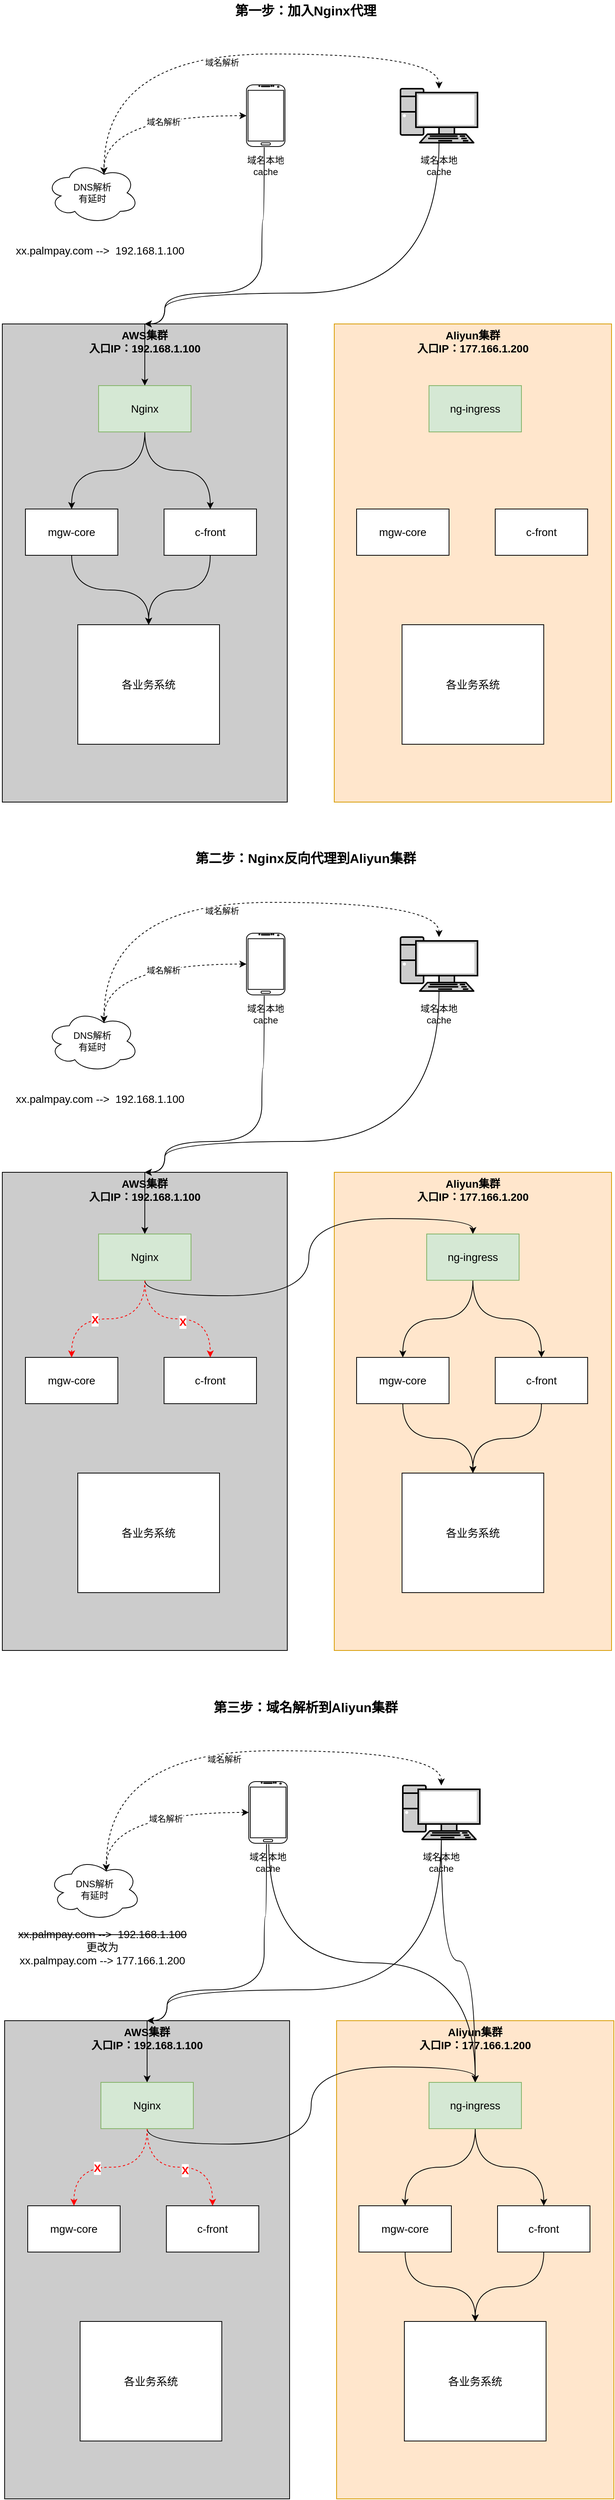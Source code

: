 <mxfile version="20.4.0" type="github">
  <diagram id="9QRmZJ_JlqpsSBRo2RrZ" name="第 1 页">
    <mxGraphModel dx="1298" dy="834" grid="1" gridSize="10" guides="1" tooltips="1" connect="1" arrows="1" fold="1" page="1" pageScale="1" pageWidth="827" pageHeight="1169" math="0" shadow="0">
      <root>
        <mxCell id="0" />
        <mxCell id="1" parent="0" />
        <mxCell id="yUWr70H4J0VbvN4vJr8N-1" value="AWS集群&lt;br&gt;入口IP：192.168.1.100" style="rounded=0;whiteSpace=wrap;html=1;verticalAlign=top;fontStyle=1;fontSize=14;fillColor=#CCCCCC;" parent="1" vertex="1">
          <mxGeometry x="20" y="460" width="370" height="620" as="geometry" />
        </mxCell>
        <mxCell id="yUWr70H4J0VbvN4vJr8N-2" value="Aliyun集群&lt;br&gt;入口IP：177.166.1.200" style="rounded=0;whiteSpace=wrap;html=1;verticalAlign=top;fontStyle=1;fontSize=14;fillColor=#ffe6cc;strokeColor=#d79b00;" parent="1" vertex="1">
          <mxGeometry x="451" y="460" width="360" height="620" as="geometry" />
        </mxCell>
        <mxCell id="yUWr70H4J0VbvN4vJr8N-61" style="edgeStyle=none;rounded=0;orthogonalLoop=1;jettySize=auto;html=1;entryX=0.5;entryY=0;entryDx=0;entryDy=0;strokeColor=#000000;fontSize=14;fontColor=#66CC00;startArrow=none;startFill=0;exitX=0.5;exitY=0;exitDx=0;exitDy=0;" parent="1" source="yUWr70H4J0VbvN4vJr8N-1" target="yUWr70H4J0VbvN4vJr8N-58" edge="1">
          <mxGeometry relative="1" as="geometry">
            <mxPoint x="150" y="420" as="sourcePoint" />
          </mxGeometry>
        </mxCell>
        <mxCell id="yUWr70H4J0VbvN4vJr8N-3" value="DNS解析&lt;br&gt;有延时" style="ellipse;shape=cloud;whiteSpace=wrap;html=1;" parent="1" vertex="1">
          <mxGeometry x="77" y="250" width="120" height="80" as="geometry" />
        </mxCell>
        <mxCell id="yUWr70H4J0VbvN4vJr8N-9" style="edgeStyle=orthogonalEdgeStyle;rounded=0;orthogonalLoop=1;jettySize=auto;html=1;entryX=0.625;entryY=0.2;entryDx=0;entryDy=0;entryPerimeter=0;curved=1;dashed=1;startArrow=classic;startFill=1;" parent="1" source="yUWr70H4J0VbvN4vJr8N-5" target="yUWr70H4J0VbvN4vJr8N-3" edge="1">
          <mxGeometry relative="1" as="geometry" />
        </mxCell>
        <mxCell id="yUWr70H4J0VbvN4vJr8N-11" value="域名解析" style="edgeLabel;html=1;align=center;verticalAlign=middle;resizable=0;points=[];" parent="yUWr70H4J0VbvN4vJr8N-9" vertex="1" connectable="0">
          <mxGeometry x="-0.172" y="8" relative="1" as="geometry">
            <mxPoint as="offset" />
          </mxGeometry>
        </mxCell>
        <mxCell id="yUWr70H4J0VbvN4vJr8N-17" style="rounded=0;orthogonalLoop=1;jettySize=auto;html=1;entryX=0.5;entryY=0;entryDx=0;entryDy=0;fontSize=14;startArrow=none;startFill=0;exitX=0.46;exitY=1.013;exitDx=0;exitDy=0;exitPerimeter=0;fillColor=#f5f5f5;strokeColor=#000000;edgeStyle=orthogonalEdgeStyle;curved=1;" parent="1" source="yUWr70H4J0VbvN4vJr8N-5" target="yUWr70H4J0VbvN4vJr8N-1" edge="1">
          <mxGeometry relative="1" as="geometry">
            <mxPoint x="231" y="420" as="targetPoint" />
            <Array as="points">
              <mxPoint x="360" y="325" />
              <mxPoint x="357" y="325" />
              <mxPoint x="357" y="420" />
              <mxPoint x="231" y="420" />
            </Array>
          </mxGeometry>
        </mxCell>
        <mxCell id="yUWr70H4J0VbvN4vJr8N-5" value="" style="verticalLabelPosition=bottom;verticalAlign=top;html=1;shadow=0;dashed=0;strokeWidth=1;shape=mxgraph.android.phone2;strokeColor=#000000;" parent="1" vertex="1">
          <mxGeometry x="337" y="150" width="50" height="80" as="geometry" />
        </mxCell>
        <mxCell id="yUWr70H4J0VbvN4vJr8N-12" style="edgeStyle=orthogonalEdgeStyle;curved=1;rounded=0;orthogonalLoop=1;jettySize=auto;html=1;entryX=0.625;entryY=0.2;entryDx=0;entryDy=0;entryPerimeter=0;dashed=1;startArrow=classic;startFill=1;" parent="1" source="yUWr70H4J0VbvN4vJr8N-6" target="yUWr70H4J0VbvN4vJr8N-3" edge="1">
          <mxGeometry relative="1" as="geometry">
            <Array as="points">
              <mxPoint x="587" y="110" />
              <mxPoint x="152" y="110" />
            </Array>
          </mxGeometry>
        </mxCell>
        <mxCell id="yUWr70H4J0VbvN4vJr8N-13" value="域名解析" style="edgeLabel;html=1;align=center;verticalAlign=middle;resizable=0;points=[];" parent="yUWr70H4J0VbvN4vJr8N-12" vertex="1" connectable="0">
          <mxGeometry x="0.028" y="11" relative="1" as="geometry">
            <mxPoint as="offset" />
          </mxGeometry>
        </mxCell>
        <mxCell id="yUWr70H4J0VbvN4vJr8N-18" style="edgeStyle=orthogonalEdgeStyle;curved=1;rounded=0;orthogonalLoop=1;jettySize=auto;html=1;entryX=0.5;entryY=0;entryDx=0;entryDy=0;fontSize=14;startArrow=none;startFill=0;exitX=0.5;exitY=1;exitDx=0;exitDy=0;exitPerimeter=0;" parent="1" source="yUWr70H4J0VbvN4vJr8N-6" target="yUWr70H4J0VbvN4vJr8N-1" edge="1">
          <mxGeometry relative="1" as="geometry">
            <mxPoint x="231" y="420" as="targetPoint" />
            <Array as="points">
              <mxPoint x="587" y="420" />
              <mxPoint x="231" y="420" />
            </Array>
          </mxGeometry>
        </mxCell>
        <mxCell id="yUWr70H4J0VbvN4vJr8N-6" value="" style="fontColor=#0066CC;verticalAlign=top;verticalLabelPosition=bottom;labelPosition=center;align=center;html=1;outlineConnect=0;fillColor=#CCCCCC;strokeColor=#000000;gradientColor=none;gradientDirection=north;strokeWidth=2;shape=mxgraph.networks.pc;" parent="1" vertex="1">
          <mxGeometry x="537" y="155" width="100" height="70" as="geometry" />
        </mxCell>
        <mxCell id="yUWr70H4J0VbvN4vJr8N-7" value="域名本地cache" style="text;html=1;strokeColor=none;fillColor=none;align=center;verticalAlign=middle;whiteSpace=wrap;rounded=0;" parent="1" vertex="1">
          <mxGeometry x="332" y="240" width="60" height="30" as="geometry" />
        </mxCell>
        <mxCell id="yUWr70H4J0VbvN4vJr8N-8" value="域名本地cache" style="text;html=1;strokeColor=none;fillColor=none;align=center;verticalAlign=middle;whiteSpace=wrap;rounded=0;" parent="1" vertex="1">
          <mxGeometry x="557" y="240" width="60" height="30" as="geometry" />
        </mxCell>
        <mxCell id="yUWr70H4J0VbvN4vJr8N-14" value="xx.palmpay.com --&amp;gt;&amp;nbsp; 192.168.1.100" style="text;html=1;strokeColor=none;fillColor=none;align=center;verticalAlign=middle;whiteSpace=wrap;rounded=0;fontSize=14;" parent="1" vertex="1">
          <mxGeometry x="17" y="340" width="260" height="50" as="geometry" />
        </mxCell>
        <mxCell id="yUWr70H4J0VbvN4vJr8N-64" style="edgeStyle=orthogonalEdgeStyle;curved=1;rounded=0;orthogonalLoop=1;jettySize=auto;html=1;entryX=0.5;entryY=0;entryDx=0;entryDy=0;strokeColor=#000000;fontSize=14;fontColor=#66CC00;startArrow=none;startFill=0;" parent="1" source="yUWr70H4J0VbvN4vJr8N-15" target="yUWr70H4J0VbvN4vJr8N-20" edge="1">
          <mxGeometry relative="1" as="geometry" />
        </mxCell>
        <mxCell id="yUWr70H4J0VbvN4vJr8N-15" value="mgw-core" style="rounded=0;whiteSpace=wrap;html=1;strokeColor=#000000;fontSize=14;fillColor=#FFFFFF;" parent="1" vertex="1">
          <mxGeometry x="50" y="700" width="120" height="60" as="geometry" />
        </mxCell>
        <mxCell id="yUWr70H4J0VbvN4vJr8N-20" value="各业务系统" style="rounded=0;whiteSpace=wrap;html=1;strokeColor=#000000;fontSize=14;fillColor=#FFFFFF;" parent="1" vertex="1">
          <mxGeometry x="118" y="850" width="184" height="155" as="geometry" />
        </mxCell>
        <mxCell id="yUWr70H4J0VbvN4vJr8N-23" value="mgw-core" style="rounded=0;whiteSpace=wrap;html=1;strokeColor=#000000;fontSize=14;fillColor=#FFFFFF;" parent="1" vertex="1">
          <mxGeometry x="480" y="700" width="120" height="60" as="geometry" />
        </mxCell>
        <mxCell id="yUWr70H4J0VbvN4vJr8N-25" value="各业务系统" style="rounded=0;whiteSpace=wrap;html=1;strokeColor=#000000;fontSize=14;fillColor=#FFFFFF;" parent="1" vertex="1">
          <mxGeometry x="539" y="850" width="184" height="155" as="geometry" />
        </mxCell>
        <mxCell id="yUWr70H4J0VbvN4vJr8N-62" style="edgeStyle=orthogonalEdgeStyle;rounded=0;orthogonalLoop=1;jettySize=auto;html=1;entryX=0.5;entryY=0;entryDx=0;entryDy=0;strokeColor=#000000;fontSize=14;fontColor=#66CC00;startArrow=none;startFill=0;exitX=0.5;exitY=1;exitDx=0;exitDy=0;curved=1;" parent="1" source="yUWr70H4J0VbvN4vJr8N-58" target="yUWr70H4J0VbvN4vJr8N-15" edge="1">
          <mxGeometry relative="1" as="geometry" />
        </mxCell>
        <mxCell id="yUWr70H4J0VbvN4vJr8N-63" style="edgeStyle=orthogonalEdgeStyle;curved=1;rounded=0;orthogonalLoop=1;jettySize=auto;html=1;entryX=0.5;entryY=0;entryDx=0;entryDy=0;strokeColor=#000000;fontSize=14;fontColor=#66CC00;startArrow=none;startFill=0;" parent="1" source="yUWr70H4J0VbvN4vJr8N-58" target="yUWr70H4J0VbvN4vJr8N-59" edge="1">
          <mxGeometry relative="1" as="geometry" />
        </mxCell>
        <mxCell id="yUWr70H4J0VbvN4vJr8N-58" value="Nginx" style="rounded=0;whiteSpace=wrap;html=1;strokeColor=#82b366;fontSize=14;fillColor=#d5e8d4;" parent="1" vertex="1">
          <mxGeometry x="145" y="540" width="120" height="60" as="geometry" />
        </mxCell>
        <mxCell id="yUWr70H4J0VbvN4vJr8N-65" style="edgeStyle=orthogonalEdgeStyle;curved=1;rounded=0;orthogonalLoop=1;jettySize=auto;html=1;entryX=0.5;entryY=0;entryDx=0;entryDy=0;strokeColor=#000000;fontSize=14;fontColor=#66CC00;startArrow=none;startFill=0;" parent="1" source="yUWr70H4J0VbvN4vJr8N-59" target="yUWr70H4J0VbvN4vJr8N-20" edge="1">
          <mxGeometry relative="1" as="geometry" />
        </mxCell>
        <mxCell id="yUWr70H4J0VbvN4vJr8N-59" value="c-front" style="rounded=0;whiteSpace=wrap;html=1;strokeColor=#000000;fontSize=14;fillColor=#FFFFFF;" parent="1" vertex="1">
          <mxGeometry x="230" y="700" width="120" height="60" as="geometry" />
        </mxCell>
        <mxCell id="yUWr70H4J0VbvN4vJr8N-60" value="c-front" style="rounded=0;whiteSpace=wrap;html=1;strokeColor=#000000;fontSize=14;fillColor=#FFFFFF;" parent="1" vertex="1">
          <mxGeometry x="660" y="700" width="120" height="60" as="geometry" />
        </mxCell>
        <mxCell id="yUWr70H4J0VbvN4vJr8N-66" value="AWS集群&lt;br&gt;入口IP：192.168.1.100" style="rounded=0;whiteSpace=wrap;html=1;verticalAlign=top;fontStyle=1;fontSize=14;fillColor=#CCCCCC;" parent="1" vertex="1">
          <mxGeometry x="20" y="1560" width="370" height="620" as="geometry" />
        </mxCell>
        <mxCell id="yUWr70H4J0VbvN4vJr8N-67" value="Aliyun集群&lt;br&gt;入口IP：177.166.1.200" style="rounded=0;whiteSpace=wrap;html=1;verticalAlign=top;fontStyle=1;fontSize=14;fillColor=#ffe6cc;strokeColor=#d79b00;" parent="1" vertex="1">
          <mxGeometry x="451" y="1560" width="360" height="620" as="geometry" />
        </mxCell>
        <mxCell id="yUWr70H4J0VbvN4vJr8N-68" style="edgeStyle=none;rounded=0;orthogonalLoop=1;jettySize=auto;html=1;entryX=0.5;entryY=0;entryDx=0;entryDy=0;strokeColor=#000000;fontSize=14;fontColor=#66CC00;startArrow=none;startFill=0;exitX=0.5;exitY=0;exitDx=0;exitDy=0;" parent="1" source="yUWr70H4J0VbvN4vJr8N-66" target="yUWr70H4J0VbvN4vJr8N-88" edge="1">
          <mxGeometry relative="1" as="geometry">
            <mxPoint x="150" y="1520" as="sourcePoint" />
          </mxGeometry>
        </mxCell>
        <mxCell id="yUWr70H4J0VbvN4vJr8N-69" value="DNS解析&lt;br&gt;有延时" style="ellipse;shape=cloud;whiteSpace=wrap;html=1;" parent="1" vertex="1">
          <mxGeometry x="77" y="1350" width="120" height="80" as="geometry" />
        </mxCell>
        <mxCell id="yUWr70H4J0VbvN4vJr8N-70" style="edgeStyle=orthogonalEdgeStyle;rounded=0;orthogonalLoop=1;jettySize=auto;html=1;entryX=0.625;entryY=0.2;entryDx=0;entryDy=0;entryPerimeter=0;curved=1;dashed=1;startArrow=classic;startFill=1;" parent="1" source="yUWr70H4J0VbvN4vJr8N-73" target="yUWr70H4J0VbvN4vJr8N-69" edge="1">
          <mxGeometry relative="1" as="geometry" />
        </mxCell>
        <mxCell id="yUWr70H4J0VbvN4vJr8N-71" value="域名解析" style="edgeLabel;html=1;align=center;verticalAlign=middle;resizable=0;points=[];" parent="yUWr70H4J0VbvN4vJr8N-70" vertex="1" connectable="0">
          <mxGeometry x="-0.172" y="8" relative="1" as="geometry">
            <mxPoint as="offset" />
          </mxGeometry>
        </mxCell>
        <mxCell id="yUWr70H4J0VbvN4vJr8N-72" style="rounded=0;orthogonalLoop=1;jettySize=auto;html=1;entryX=0.5;entryY=0;entryDx=0;entryDy=0;fontSize=14;startArrow=none;startFill=0;exitX=0.46;exitY=1.013;exitDx=0;exitDy=0;exitPerimeter=0;fillColor=#f5f5f5;strokeColor=#000000;edgeStyle=orthogonalEdgeStyle;curved=1;" parent="1" source="yUWr70H4J0VbvN4vJr8N-73" target="yUWr70H4J0VbvN4vJr8N-66" edge="1">
          <mxGeometry relative="1" as="geometry">
            <mxPoint x="231" y="1520" as="targetPoint" />
            <Array as="points">
              <mxPoint x="360" y="1425" />
              <mxPoint x="357" y="1425" />
              <mxPoint x="357" y="1520" />
              <mxPoint x="231" y="1520" />
            </Array>
          </mxGeometry>
        </mxCell>
        <mxCell id="yUWr70H4J0VbvN4vJr8N-73" value="" style="verticalLabelPosition=bottom;verticalAlign=top;html=1;shadow=0;dashed=0;strokeWidth=1;shape=mxgraph.android.phone2;strokeColor=#000000;" parent="1" vertex="1">
          <mxGeometry x="337" y="1250" width="50" height="80" as="geometry" />
        </mxCell>
        <mxCell id="yUWr70H4J0VbvN4vJr8N-74" style="edgeStyle=orthogonalEdgeStyle;curved=1;rounded=0;orthogonalLoop=1;jettySize=auto;html=1;entryX=0.625;entryY=0.2;entryDx=0;entryDy=0;entryPerimeter=0;dashed=1;startArrow=classic;startFill=1;" parent="1" source="yUWr70H4J0VbvN4vJr8N-77" target="yUWr70H4J0VbvN4vJr8N-69" edge="1">
          <mxGeometry relative="1" as="geometry">
            <Array as="points">
              <mxPoint x="587" y="1210" />
              <mxPoint x="152" y="1210" />
            </Array>
          </mxGeometry>
        </mxCell>
        <mxCell id="yUWr70H4J0VbvN4vJr8N-75" value="域名解析" style="edgeLabel;html=1;align=center;verticalAlign=middle;resizable=0;points=[];" parent="yUWr70H4J0VbvN4vJr8N-74" vertex="1" connectable="0">
          <mxGeometry x="0.028" y="11" relative="1" as="geometry">
            <mxPoint as="offset" />
          </mxGeometry>
        </mxCell>
        <mxCell id="yUWr70H4J0VbvN4vJr8N-76" style="edgeStyle=orthogonalEdgeStyle;curved=1;rounded=0;orthogonalLoop=1;jettySize=auto;html=1;entryX=0.5;entryY=0;entryDx=0;entryDy=0;fontSize=14;startArrow=none;startFill=0;exitX=0.5;exitY=1;exitDx=0;exitDy=0;exitPerimeter=0;" parent="1" source="yUWr70H4J0VbvN4vJr8N-77" target="yUWr70H4J0VbvN4vJr8N-66" edge="1">
          <mxGeometry relative="1" as="geometry">
            <mxPoint x="231" y="1520" as="targetPoint" />
            <Array as="points">
              <mxPoint x="587" y="1520" />
              <mxPoint x="231" y="1520" />
            </Array>
          </mxGeometry>
        </mxCell>
        <mxCell id="yUWr70H4J0VbvN4vJr8N-77" value="" style="fontColor=#0066CC;verticalAlign=top;verticalLabelPosition=bottom;labelPosition=center;align=center;html=1;outlineConnect=0;fillColor=#CCCCCC;strokeColor=#000000;gradientColor=none;gradientDirection=north;strokeWidth=2;shape=mxgraph.networks.pc;" parent="1" vertex="1">
          <mxGeometry x="537" y="1255" width="100" height="70" as="geometry" />
        </mxCell>
        <mxCell id="yUWr70H4J0VbvN4vJr8N-78" value="域名本地cache" style="text;html=1;strokeColor=none;fillColor=none;align=center;verticalAlign=middle;whiteSpace=wrap;rounded=0;" parent="1" vertex="1">
          <mxGeometry x="332" y="1340" width="60" height="30" as="geometry" />
        </mxCell>
        <mxCell id="yUWr70H4J0VbvN4vJr8N-79" value="域名本地cache" style="text;html=1;strokeColor=none;fillColor=none;align=center;verticalAlign=middle;whiteSpace=wrap;rounded=0;" parent="1" vertex="1">
          <mxGeometry x="557" y="1340" width="60" height="30" as="geometry" />
        </mxCell>
        <mxCell id="yUWr70H4J0VbvN4vJr8N-80" value="xx.palmpay.com --&amp;gt;&amp;nbsp; 192.168.1.100" style="text;html=1;strokeColor=none;fillColor=none;align=center;verticalAlign=middle;whiteSpace=wrap;rounded=0;fontSize=14;" parent="1" vertex="1">
          <mxGeometry x="17" y="1440" width="260" height="50" as="geometry" />
        </mxCell>
        <mxCell id="yUWr70H4J0VbvN4vJr8N-82" value="mgw-core" style="rounded=0;whiteSpace=wrap;html=1;strokeColor=#000000;fontSize=14;fillColor=#FFFFFF;" parent="1" vertex="1">
          <mxGeometry x="50" y="1800" width="120" height="60" as="geometry" />
        </mxCell>
        <mxCell id="yUWr70H4J0VbvN4vJr8N-83" value="各业务系统" style="rounded=0;whiteSpace=wrap;html=1;strokeColor=#000000;fontSize=14;fillColor=#FFFFFF;" parent="1" vertex="1">
          <mxGeometry x="118" y="1950" width="184" height="155" as="geometry" />
        </mxCell>
        <mxCell id="yUWr70H4J0VbvN4vJr8N-92" style="edgeStyle=orthogonalEdgeStyle;curved=1;rounded=0;orthogonalLoop=1;jettySize=auto;html=1;entryX=0.5;entryY=0;entryDx=0;entryDy=0;strokeColor=#000000;fontSize=14;fontColor=#66CC00;startArrow=none;startFill=0;" parent="1" source="yUWr70H4J0VbvN4vJr8N-84" target="yUWr70H4J0VbvN4vJr8N-85" edge="1">
          <mxGeometry relative="1" as="geometry" />
        </mxCell>
        <mxCell id="yUWr70H4J0VbvN4vJr8N-84" value="mgw-core" style="rounded=0;whiteSpace=wrap;html=1;strokeColor=#000000;fontSize=14;fillColor=#FFFFFF;" parent="1" vertex="1">
          <mxGeometry x="480" y="1800" width="120" height="60" as="geometry" />
        </mxCell>
        <mxCell id="yUWr70H4J0VbvN4vJr8N-85" value="各业务系统" style="rounded=0;whiteSpace=wrap;html=1;strokeColor=#000000;fontSize=14;fillColor=#FFFFFF;" parent="1" vertex="1">
          <mxGeometry x="539" y="1950" width="184" height="155" as="geometry" />
        </mxCell>
        <mxCell id="yUWr70H4J0VbvN4vJr8N-87" style="edgeStyle=orthogonalEdgeStyle;curved=1;rounded=0;orthogonalLoop=1;jettySize=auto;html=1;entryX=0.5;entryY=0;entryDx=0;entryDy=0;strokeColor=#000000;fontSize=14;fontColor=#66CC00;startArrow=none;startFill=0;exitX=0.5;exitY=1;exitDx=0;exitDy=0;" parent="1" source="yUWr70H4J0VbvN4vJr8N-88" target="qx-OIAsLTFVd04xSzO7_-2" edge="1">
          <mxGeometry relative="1" as="geometry" />
        </mxCell>
        <mxCell id="yUWr70H4J0VbvN4vJr8N-94" style="edgeStyle=orthogonalEdgeStyle;curved=1;rounded=0;orthogonalLoop=1;jettySize=auto;html=1;entryX=0.5;entryY=0;entryDx=0;entryDy=0;strokeColor=#FF0000;fontSize=14;fontColor=#66CC00;startArrow=none;startFill=0;dashed=1;" parent="1" source="yUWr70H4J0VbvN4vJr8N-88" target="yUWr70H4J0VbvN4vJr8N-82" edge="1">
          <mxGeometry relative="1" as="geometry" />
        </mxCell>
        <mxCell id="yUWr70H4J0VbvN4vJr8N-96" value="X" style="edgeLabel;html=1;align=center;verticalAlign=middle;resizable=0;points=[];fontSize=14;fontColor=#FF0000;fontStyle=1" parent="yUWr70H4J0VbvN4vJr8N-94" vertex="1" connectable="0">
          <mxGeometry x="0.179" y="1" relative="1" as="geometry">
            <mxPoint as="offset" />
          </mxGeometry>
        </mxCell>
        <mxCell id="yUWr70H4J0VbvN4vJr8N-95" style="edgeStyle=orthogonalEdgeStyle;curved=1;rounded=0;orthogonalLoop=1;jettySize=auto;html=1;entryX=0.5;entryY=0;entryDx=0;entryDy=0;strokeColor=#FF0000;fontSize=14;fontColor=#66CC00;startArrow=none;startFill=0;dashed=1;" parent="1" source="yUWr70H4J0VbvN4vJr8N-88" target="yUWr70H4J0VbvN4vJr8N-90" edge="1">
          <mxGeometry relative="1" as="geometry" />
        </mxCell>
        <mxCell id="yUWr70H4J0VbvN4vJr8N-97" value="X" style="edgeLabel;html=1;align=center;verticalAlign=middle;resizable=0;points=[];fontSize=14;fontColor=#FF0000;fontStyle=1" parent="yUWr70H4J0VbvN4vJr8N-95" vertex="1" connectable="0">
          <mxGeometry x="0.07" y="-4" relative="1" as="geometry">
            <mxPoint as="offset" />
          </mxGeometry>
        </mxCell>
        <mxCell id="yUWr70H4J0VbvN4vJr8N-88" value="Nginx" style="rounded=0;whiteSpace=wrap;html=1;strokeColor=#82b366;fontSize=14;fillColor=#d5e8d4;" parent="1" vertex="1">
          <mxGeometry x="145" y="1640" width="120" height="60" as="geometry" />
        </mxCell>
        <mxCell id="yUWr70H4J0VbvN4vJr8N-90" value="c-front" style="rounded=0;whiteSpace=wrap;html=1;strokeColor=#000000;fontSize=14;fillColor=#FFFFFF;" parent="1" vertex="1">
          <mxGeometry x="230" y="1800" width="120" height="60" as="geometry" />
        </mxCell>
        <mxCell id="yUWr70H4J0VbvN4vJr8N-93" style="edgeStyle=orthogonalEdgeStyle;curved=1;rounded=0;orthogonalLoop=1;jettySize=auto;html=1;entryX=0.5;entryY=0;entryDx=0;entryDy=0;strokeColor=#000000;fontSize=14;fontColor=#66CC00;startArrow=none;startFill=0;" parent="1" source="yUWr70H4J0VbvN4vJr8N-91" target="yUWr70H4J0VbvN4vJr8N-85" edge="1">
          <mxGeometry relative="1" as="geometry" />
        </mxCell>
        <mxCell id="yUWr70H4J0VbvN4vJr8N-91" value="c-front" style="rounded=0;whiteSpace=wrap;html=1;strokeColor=#000000;fontSize=14;fillColor=#FFFFFF;" parent="1" vertex="1">
          <mxGeometry x="660" y="1800" width="120" height="60" as="geometry" />
        </mxCell>
        <mxCell id="yUWr70H4J0VbvN4vJr8N-99" value="AWS集群&lt;br&gt;入口IP：192.168.1.100" style="rounded=0;whiteSpace=wrap;html=1;verticalAlign=top;fontStyle=1;fontSize=14;fillColor=#CCCCCC;" parent="1" vertex="1">
          <mxGeometry x="23" y="2660" width="370" height="620" as="geometry" />
        </mxCell>
        <mxCell id="yUWr70H4J0VbvN4vJr8N-100" value="Aliyun集群&lt;br&gt;入口IP：177.166.1.200" style="rounded=0;whiteSpace=wrap;html=1;verticalAlign=top;fontStyle=1;fontSize=14;fillColor=#ffe6cc;strokeColor=#d79b00;" parent="1" vertex="1">
          <mxGeometry x="454" y="2660" width="360" height="620" as="geometry" />
        </mxCell>
        <mxCell id="yUWr70H4J0VbvN4vJr8N-101" style="edgeStyle=none;rounded=0;orthogonalLoop=1;jettySize=auto;html=1;entryX=0.5;entryY=0;entryDx=0;entryDy=0;strokeColor=#000000;fontSize=14;fontColor=#66CC00;startArrow=none;startFill=0;exitX=0.5;exitY=0;exitDx=0;exitDy=0;" parent="1" source="yUWr70H4J0VbvN4vJr8N-99" target="yUWr70H4J0VbvN4vJr8N-125" edge="1">
          <mxGeometry relative="1" as="geometry">
            <mxPoint x="153" y="2620" as="sourcePoint" />
          </mxGeometry>
        </mxCell>
        <mxCell id="yUWr70H4J0VbvN4vJr8N-102" value="DNS解析&lt;br&gt;有延时" style="ellipse;shape=cloud;whiteSpace=wrap;html=1;" parent="1" vertex="1">
          <mxGeometry x="80" y="2450" width="120" height="80" as="geometry" />
        </mxCell>
        <mxCell id="yUWr70H4J0VbvN4vJr8N-103" style="edgeStyle=orthogonalEdgeStyle;rounded=0;orthogonalLoop=1;jettySize=auto;html=1;entryX=0.625;entryY=0.2;entryDx=0;entryDy=0;entryPerimeter=0;curved=1;dashed=1;startArrow=classic;startFill=1;" parent="1" source="yUWr70H4J0VbvN4vJr8N-106" target="yUWr70H4J0VbvN4vJr8N-102" edge="1">
          <mxGeometry relative="1" as="geometry" />
        </mxCell>
        <mxCell id="yUWr70H4J0VbvN4vJr8N-104" value="域名解析" style="edgeLabel;html=1;align=center;verticalAlign=middle;resizable=0;points=[];" parent="yUWr70H4J0VbvN4vJr8N-103" vertex="1" connectable="0">
          <mxGeometry x="-0.172" y="8" relative="1" as="geometry">
            <mxPoint as="offset" />
          </mxGeometry>
        </mxCell>
        <mxCell id="yUWr70H4J0VbvN4vJr8N-105" style="rounded=0;orthogonalLoop=1;jettySize=auto;html=1;entryX=0.5;entryY=0;entryDx=0;entryDy=0;fontSize=14;startArrow=none;startFill=0;exitX=0.46;exitY=1.013;exitDx=0;exitDy=0;exitPerimeter=0;fillColor=#f5f5f5;strokeColor=#000000;edgeStyle=orthogonalEdgeStyle;curved=1;" parent="1" source="yUWr70H4J0VbvN4vJr8N-106" target="yUWr70H4J0VbvN4vJr8N-99" edge="1">
          <mxGeometry relative="1" as="geometry">
            <mxPoint x="234" y="2620" as="targetPoint" />
            <Array as="points">
              <mxPoint x="363" y="2525" />
              <mxPoint x="360" y="2525" />
              <mxPoint x="360" y="2620" />
              <mxPoint x="234" y="2620" />
            </Array>
          </mxGeometry>
        </mxCell>
        <mxCell id="yUWr70H4J0VbvN4vJr8N-130" style="edgeStyle=orthogonalEdgeStyle;curved=1;rounded=0;orthogonalLoop=1;jettySize=auto;html=1;entryX=0.5;entryY=0;entryDx=0;entryDy=0;strokeColor=#000000;fontSize=14;fontColor=#FF0000;startArrow=none;startFill=0;exitX=0.52;exitY=1.013;exitDx=0;exitDy=0;exitPerimeter=0;" parent="1" source="yUWr70H4J0VbvN4vJr8N-106" target="qx-OIAsLTFVd04xSzO7_-5" edge="1">
          <mxGeometry relative="1" as="geometry" />
        </mxCell>
        <mxCell id="yUWr70H4J0VbvN4vJr8N-106" value="" style="verticalLabelPosition=bottom;verticalAlign=top;html=1;shadow=0;dashed=0;strokeWidth=1;shape=mxgraph.android.phone2;strokeColor=#000000;" parent="1" vertex="1">
          <mxGeometry x="340" y="2350" width="50" height="80" as="geometry" />
        </mxCell>
        <mxCell id="yUWr70H4J0VbvN4vJr8N-107" style="edgeStyle=orthogonalEdgeStyle;curved=1;rounded=0;orthogonalLoop=1;jettySize=auto;html=1;entryX=0.625;entryY=0.2;entryDx=0;entryDy=0;entryPerimeter=0;dashed=1;startArrow=classic;startFill=1;" parent="1" source="yUWr70H4J0VbvN4vJr8N-110" target="yUWr70H4J0VbvN4vJr8N-102" edge="1">
          <mxGeometry relative="1" as="geometry">
            <Array as="points">
              <mxPoint x="590" y="2310" />
              <mxPoint x="155" y="2310" />
            </Array>
          </mxGeometry>
        </mxCell>
        <mxCell id="yUWr70H4J0VbvN4vJr8N-108" value="域名解析" style="edgeLabel;html=1;align=center;verticalAlign=middle;resizable=0;points=[];" parent="yUWr70H4J0VbvN4vJr8N-107" vertex="1" connectable="0">
          <mxGeometry x="0.028" y="11" relative="1" as="geometry">
            <mxPoint as="offset" />
          </mxGeometry>
        </mxCell>
        <mxCell id="yUWr70H4J0VbvN4vJr8N-109" style="edgeStyle=orthogonalEdgeStyle;curved=1;rounded=0;orthogonalLoop=1;jettySize=auto;html=1;entryX=0.5;entryY=0;entryDx=0;entryDy=0;fontSize=14;startArrow=none;startFill=0;exitX=0.5;exitY=1;exitDx=0;exitDy=0;exitPerimeter=0;" parent="1" source="yUWr70H4J0VbvN4vJr8N-110" target="yUWr70H4J0VbvN4vJr8N-99" edge="1">
          <mxGeometry relative="1" as="geometry">
            <mxPoint x="234" y="2620" as="targetPoint" />
            <Array as="points">
              <mxPoint x="590" y="2620" />
              <mxPoint x="234" y="2620" />
            </Array>
          </mxGeometry>
        </mxCell>
        <mxCell id="yUWr70H4J0VbvN4vJr8N-129" style="edgeStyle=orthogonalEdgeStyle;curved=1;rounded=0;orthogonalLoop=1;jettySize=auto;html=1;entryX=0.5;entryY=0;entryDx=0;entryDy=0;strokeColor=#000000;fontSize=14;fontColor=#FF0000;startArrow=none;startFill=0;" parent="1" source="yUWr70H4J0VbvN4vJr8N-110" target="qx-OIAsLTFVd04xSzO7_-5" edge="1">
          <mxGeometry relative="1" as="geometry" />
        </mxCell>
        <mxCell id="yUWr70H4J0VbvN4vJr8N-110" value="" style="fontColor=#0066CC;verticalAlign=top;verticalLabelPosition=bottom;labelPosition=center;align=center;html=1;outlineConnect=0;fillColor=#CCCCCC;strokeColor=#000000;gradientColor=none;gradientDirection=north;strokeWidth=2;shape=mxgraph.networks.pc;" parent="1" vertex="1">
          <mxGeometry x="540" y="2355" width="100" height="70" as="geometry" />
        </mxCell>
        <mxCell id="yUWr70H4J0VbvN4vJr8N-111" value="域名本地cache" style="text;html=1;strokeColor=none;fillColor=none;align=center;verticalAlign=middle;whiteSpace=wrap;rounded=0;" parent="1" vertex="1">
          <mxGeometry x="335" y="2440" width="60" height="30" as="geometry" />
        </mxCell>
        <mxCell id="yUWr70H4J0VbvN4vJr8N-112" value="域名本地cache" style="text;html=1;strokeColor=none;fillColor=none;align=center;verticalAlign=middle;whiteSpace=wrap;rounded=0;" parent="1" vertex="1">
          <mxGeometry x="560" y="2440" width="60" height="30" as="geometry" />
        </mxCell>
        <mxCell id="yUWr70H4J0VbvN4vJr8N-113" value="&lt;strike&gt;xx.palmpay.com --&amp;gt;&amp;nbsp; 192.168.1.100&lt;/strike&gt;&lt;br&gt;更改为&lt;br&gt;xx.palmpay.com --&amp;gt; 177.166.1.200" style="text;html=1;strokeColor=none;fillColor=none;align=center;verticalAlign=middle;whiteSpace=wrap;rounded=0;fontSize=14;" parent="1" vertex="1">
          <mxGeometry x="20" y="2540" width="260" height="50" as="geometry" />
        </mxCell>
        <mxCell id="yUWr70H4J0VbvN4vJr8N-114" value="mgw-core" style="rounded=0;whiteSpace=wrap;html=1;strokeColor=#000000;fontSize=14;fillColor=#FFFFFF;" parent="1" vertex="1">
          <mxGeometry x="53" y="2900" width="120" height="60" as="geometry" />
        </mxCell>
        <mxCell id="yUWr70H4J0VbvN4vJr8N-115" value="各业务系统" style="rounded=0;whiteSpace=wrap;html=1;strokeColor=#000000;fontSize=14;fillColor=#FFFFFF;" parent="1" vertex="1">
          <mxGeometry x="121" y="3050" width="184" height="155" as="geometry" />
        </mxCell>
        <mxCell id="yUWr70H4J0VbvN4vJr8N-116" style="edgeStyle=orthogonalEdgeStyle;curved=1;rounded=0;orthogonalLoop=1;jettySize=auto;html=1;entryX=0.5;entryY=0;entryDx=0;entryDy=0;strokeColor=#000000;fontSize=14;fontColor=#66CC00;startArrow=none;startFill=0;" parent="1" source="yUWr70H4J0VbvN4vJr8N-117" target="yUWr70H4J0VbvN4vJr8N-118" edge="1">
          <mxGeometry relative="1" as="geometry" />
        </mxCell>
        <mxCell id="yUWr70H4J0VbvN4vJr8N-117" value="mgw-core" style="rounded=0;whiteSpace=wrap;html=1;strokeColor=#000000;fontSize=14;fillColor=#FFFFFF;" parent="1" vertex="1">
          <mxGeometry x="483" y="2900" width="120" height="60" as="geometry" />
        </mxCell>
        <mxCell id="yUWr70H4J0VbvN4vJr8N-118" value="各业务系统" style="rounded=0;whiteSpace=wrap;html=1;strokeColor=#000000;fontSize=14;fillColor=#FFFFFF;" parent="1" vertex="1">
          <mxGeometry x="542" y="3050" width="184" height="155" as="geometry" />
        </mxCell>
        <mxCell id="yUWr70H4J0VbvN4vJr8N-120" style="edgeStyle=orthogonalEdgeStyle;curved=1;rounded=0;orthogonalLoop=1;jettySize=auto;html=1;entryX=0.5;entryY=0;entryDx=0;entryDy=0;strokeColor=#000000;fontSize=14;fontColor=#66CC00;startArrow=none;startFill=0;exitX=0.5;exitY=1;exitDx=0;exitDy=0;" parent="1" source="yUWr70H4J0VbvN4vJr8N-125" target="qx-OIAsLTFVd04xSzO7_-5" edge="1">
          <mxGeometry relative="1" as="geometry" />
        </mxCell>
        <mxCell id="yUWr70H4J0VbvN4vJr8N-121" style="edgeStyle=orthogonalEdgeStyle;curved=1;rounded=0;orthogonalLoop=1;jettySize=auto;html=1;entryX=0.5;entryY=0;entryDx=0;entryDy=0;strokeColor=#FF0000;fontSize=14;fontColor=#66CC00;startArrow=none;startFill=0;dashed=1;" parent="1" source="yUWr70H4J0VbvN4vJr8N-125" target="yUWr70H4J0VbvN4vJr8N-114" edge="1">
          <mxGeometry relative="1" as="geometry" />
        </mxCell>
        <mxCell id="yUWr70H4J0VbvN4vJr8N-122" value="X" style="edgeLabel;html=1;align=center;verticalAlign=middle;resizable=0;points=[];fontSize=14;fontColor=#FF0000;fontStyle=1" parent="yUWr70H4J0VbvN4vJr8N-121" vertex="1" connectable="0">
          <mxGeometry x="0.179" y="1" relative="1" as="geometry">
            <mxPoint as="offset" />
          </mxGeometry>
        </mxCell>
        <mxCell id="yUWr70H4J0VbvN4vJr8N-123" style="edgeStyle=orthogonalEdgeStyle;curved=1;rounded=0;orthogonalLoop=1;jettySize=auto;html=1;entryX=0.5;entryY=0;entryDx=0;entryDy=0;strokeColor=#FF0000;fontSize=14;fontColor=#66CC00;startArrow=none;startFill=0;dashed=1;" parent="1" source="yUWr70H4J0VbvN4vJr8N-125" target="yUWr70H4J0VbvN4vJr8N-126" edge="1">
          <mxGeometry relative="1" as="geometry" />
        </mxCell>
        <mxCell id="yUWr70H4J0VbvN4vJr8N-124" value="X" style="edgeLabel;html=1;align=center;verticalAlign=middle;resizable=0;points=[];fontSize=14;fontColor=#FF0000;fontStyle=1" parent="yUWr70H4J0VbvN4vJr8N-123" vertex="1" connectable="0">
          <mxGeometry x="0.07" y="-4" relative="1" as="geometry">
            <mxPoint as="offset" />
          </mxGeometry>
        </mxCell>
        <mxCell id="yUWr70H4J0VbvN4vJr8N-125" value="Nginx" style="rounded=0;whiteSpace=wrap;html=1;strokeColor=#82b366;fontSize=14;fillColor=#d5e8d4;" parent="1" vertex="1">
          <mxGeometry x="148" y="2740" width="120" height="60" as="geometry" />
        </mxCell>
        <mxCell id="yUWr70H4J0VbvN4vJr8N-126" value="c-front" style="rounded=0;whiteSpace=wrap;html=1;strokeColor=#000000;fontSize=14;fillColor=#FFFFFF;" parent="1" vertex="1">
          <mxGeometry x="233" y="2900" width="120" height="60" as="geometry" />
        </mxCell>
        <mxCell id="yUWr70H4J0VbvN4vJr8N-127" style="edgeStyle=orthogonalEdgeStyle;curved=1;rounded=0;orthogonalLoop=1;jettySize=auto;html=1;entryX=0.5;entryY=0;entryDx=0;entryDy=0;strokeColor=#000000;fontSize=14;fontColor=#66CC00;startArrow=none;startFill=0;" parent="1" source="yUWr70H4J0VbvN4vJr8N-128" target="yUWr70H4J0VbvN4vJr8N-118" edge="1">
          <mxGeometry relative="1" as="geometry" />
        </mxCell>
        <mxCell id="yUWr70H4J0VbvN4vJr8N-128" value="c-front" style="rounded=0;whiteSpace=wrap;html=1;strokeColor=#000000;fontSize=14;fillColor=#FFFFFF;" parent="1" vertex="1">
          <mxGeometry x="663" y="2900" width="120" height="60" as="geometry" />
        </mxCell>
        <mxCell id="yUWr70H4J0VbvN4vJr8N-133" value="第一步：加入Nginx代理" style="text;html=1;strokeColor=none;fillColor=none;align=center;verticalAlign=middle;whiteSpace=wrap;rounded=0;fontSize=17;fontColor=#000000;fontStyle=1" parent="1" vertex="1">
          <mxGeometry x="314" y="40" width="200" height="30" as="geometry" />
        </mxCell>
        <mxCell id="yUWr70H4J0VbvN4vJr8N-134" value="第二步：Nginx反向代理到Aliyun集群" style="text;html=1;strokeColor=none;fillColor=none;align=center;verticalAlign=middle;whiteSpace=wrap;rounded=0;fontSize=17;fontColor=#000000;fontStyle=1" parent="1" vertex="1">
          <mxGeometry x="264" y="1139" width="300" height="30" as="geometry" />
        </mxCell>
        <mxCell id="yUWr70H4J0VbvN4vJr8N-135" value="第三步：域名解析到Aliyun集群" style="text;html=1;strokeColor=none;fillColor=none;align=center;verticalAlign=middle;whiteSpace=wrap;rounded=0;fontSize=17;fontColor=#000000;fontStyle=1" parent="1" vertex="1">
          <mxGeometry x="264" y="2240" width="300" height="30" as="geometry" />
        </mxCell>
        <mxCell id="qx-OIAsLTFVd04xSzO7_-1" value="ng-ingress" style="rounded=0;whiteSpace=wrap;html=1;strokeColor=#82b366;fontSize=14;fillColor=#d5e8d4;" vertex="1" parent="1">
          <mxGeometry x="574" y="540" width="120" height="60" as="geometry" />
        </mxCell>
        <mxCell id="qx-OIAsLTFVd04xSzO7_-3" style="edgeStyle=orthogonalEdgeStyle;rounded=0;orthogonalLoop=1;jettySize=auto;html=1;entryX=0.5;entryY=0;entryDx=0;entryDy=0;curved=1;" edge="1" parent="1" source="qx-OIAsLTFVd04xSzO7_-2" target="yUWr70H4J0VbvN4vJr8N-84">
          <mxGeometry relative="1" as="geometry" />
        </mxCell>
        <mxCell id="qx-OIAsLTFVd04xSzO7_-4" style="edgeStyle=orthogonalEdgeStyle;rounded=0;orthogonalLoop=1;jettySize=auto;html=1;entryX=0.5;entryY=0;entryDx=0;entryDy=0;curved=1;" edge="1" parent="1" source="qx-OIAsLTFVd04xSzO7_-2" target="yUWr70H4J0VbvN4vJr8N-91">
          <mxGeometry relative="1" as="geometry" />
        </mxCell>
        <mxCell id="qx-OIAsLTFVd04xSzO7_-2" value="ng-ingress" style="rounded=0;whiteSpace=wrap;html=1;strokeColor=#82b366;fontSize=14;fillColor=#d5e8d4;" vertex="1" parent="1">
          <mxGeometry x="571" y="1640" width="120" height="60" as="geometry" />
        </mxCell>
        <mxCell id="qx-OIAsLTFVd04xSzO7_-6" style="edgeStyle=orthogonalEdgeStyle;curved=1;rounded=0;orthogonalLoop=1;jettySize=auto;html=1;entryX=0.5;entryY=0;entryDx=0;entryDy=0;" edge="1" parent="1" source="qx-OIAsLTFVd04xSzO7_-5" target="yUWr70H4J0VbvN4vJr8N-117">
          <mxGeometry relative="1" as="geometry" />
        </mxCell>
        <mxCell id="qx-OIAsLTFVd04xSzO7_-7" style="edgeStyle=orthogonalEdgeStyle;curved=1;rounded=0;orthogonalLoop=1;jettySize=auto;html=1;entryX=0.5;entryY=0;entryDx=0;entryDy=0;" edge="1" parent="1" source="qx-OIAsLTFVd04xSzO7_-5" target="yUWr70H4J0VbvN4vJr8N-128">
          <mxGeometry relative="1" as="geometry" />
        </mxCell>
        <mxCell id="qx-OIAsLTFVd04xSzO7_-5" value="ng-ingress" style="rounded=0;whiteSpace=wrap;html=1;strokeColor=#82b366;fontSize=14;fillColor=#d5e8d4;" vertex="1" parent="1">
          <mxGeometry x="574" y="2740" width="120" height="60" as="geometry" />
        </mxCell>
      </root>
    </mxGraphModel>
  </diagram>
</mxfile>
